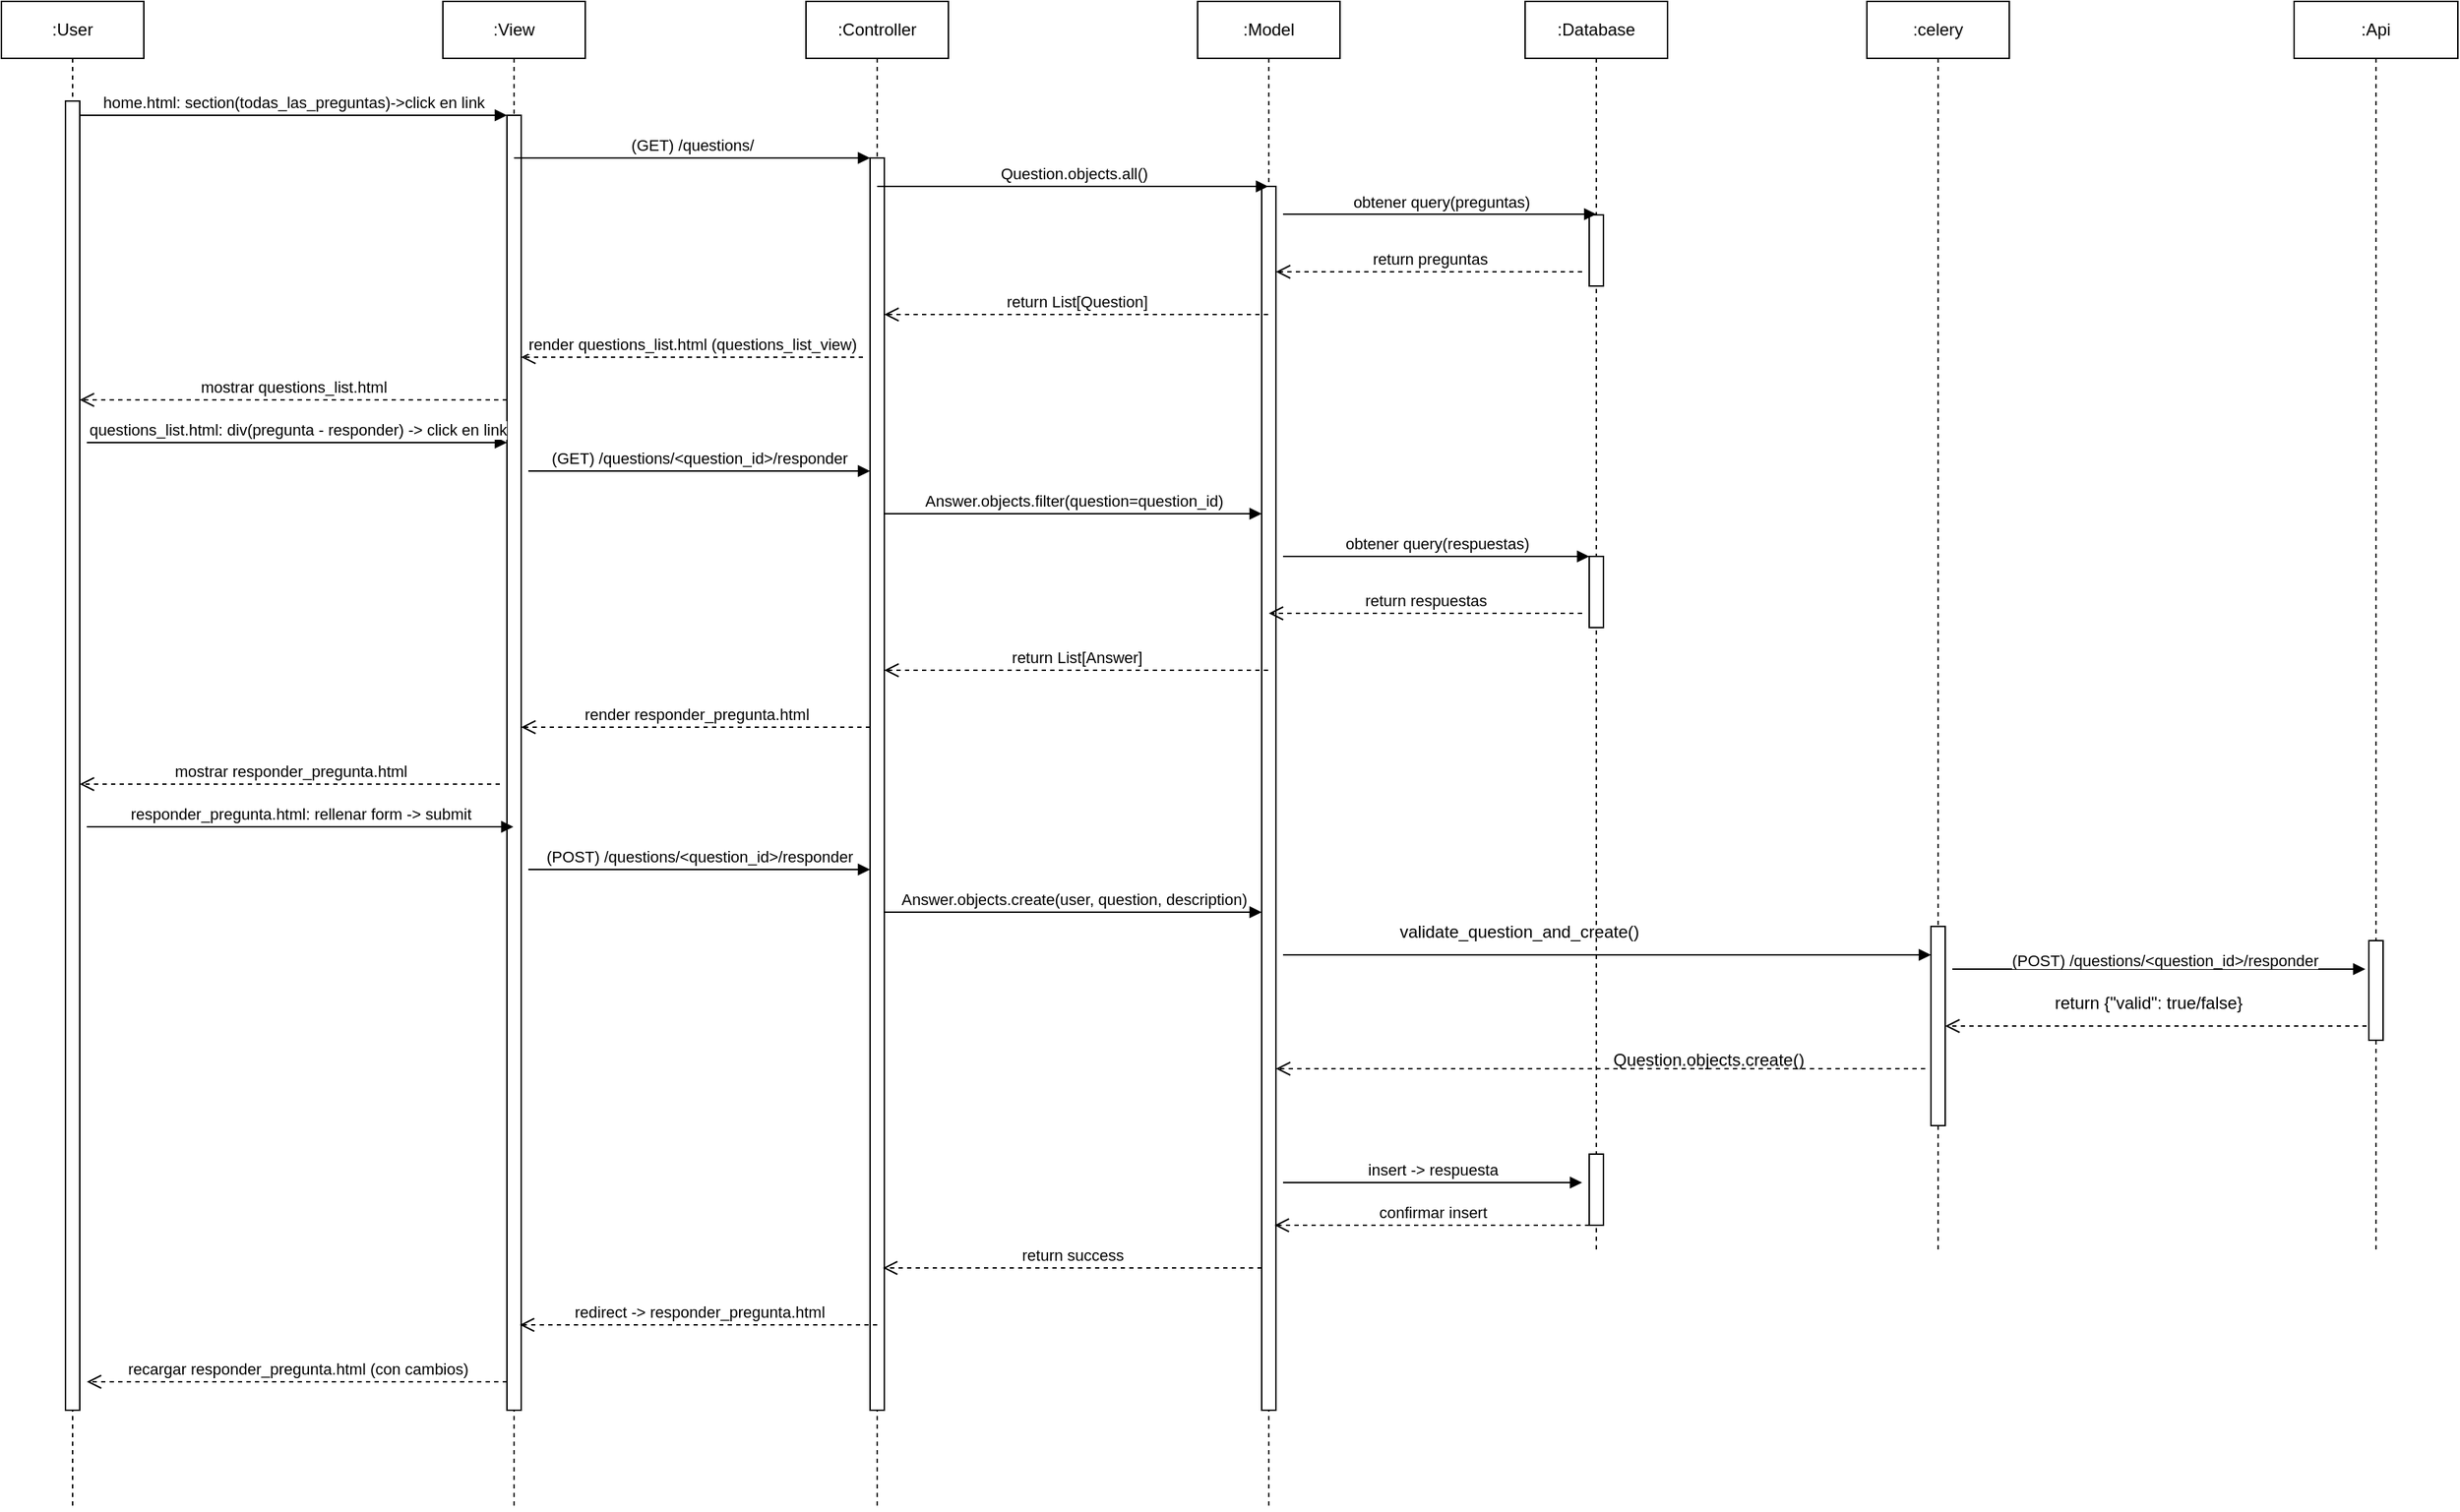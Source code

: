 <mxfile version="27.0.6">
  <diagram name="Página-1" id="xtpxufv4I2lZrzFv0naQ">
    <mxGraphModel dx="2249" dy="1097" grid="1" gridSize="10" guides="1" tooltips="1" connect="1" arrows="1" fold="1" page="1" pageScale="1" pageWidth="827" pageHeight="1169" math="0" shadow="0">
      <root>
        <mxCell id="0" />
        <mxCell id="1" parent="0" />
        <mxCell id="-VGtHprTKOnvLZ35lJGM-1" value=":User" style="shape=umlLifeline;perimeter=lifelinePerimeter;whiteSpace=wrap;html=1;container=0;dropTarget=0;collapsible=0;recursiveResize=0;outlineConnect=0;portConstraint=eastwest;newEdgeStyle={&quot;edgeStyle&quot;:&quot;elbowEdgeStyle&quot;,&quot;elbow&quot;:&quot;vertical&quot;,&quot;curved&quot;:0,&quot;rounded&quot;:0};" vertex="1" parent="1">
          <mxGeometry x="210" y="130" width="100" height="1060" as="geometry" />
        </mxCell>
        <mxCell id="-VGtHprTKOnvLZ35lJGM-2" value="" style="html=1;points=[];perimeter=orthogonalPerimeter;outlineConnect=0;targetShapes=umlLifeline;portConstraint=eastwest;newEdgeStyle={&quot;edgeStyle&quot;:&quot;elbowEdgeStyle&quot;,&quot;elbow&quot;:&quot;vertical&quot;,&quot;curved&quot;:0,&quot;rounded&quot;:0};" vertex="1" parent="-VGtHprTKOnvLZ35lJGM-1">
          <mxGeometry x="45" y="70" width="10" height="920" as="geometry" />
        </mxCell>
        <mxCell id="-VGtHprTKOnvLZ35lJGM-3" value=":View" style="shape=umlLifeline;perimeter=lifelinePerimeter;whiteSpace=wrap;html=1;container=0;dropTarget=0;collapsible=0;recursiveResize=0;outlineConnect=0;portConstraint=eastwest;newEdgeStyle={&quot;edgeStyle&quot;:&quot;elbowEdgeStyle&quot;,&quot;elbow&quot;:&quot;vertical&quot;,&quot;curved&quot;:0,&quot;rounded&quot;:0};" vertex="1" parent="1">
          <mxGeometry x="520" y="130" width="100" height="1060" as="geometry" />
        </mxCell>
        <mxCell id="-VGtHprTKOnvLZ35lJGM-4" value="" style="html=1;points=[];perimeter=orthogonalPerimeter;outlineConnect=0;targetShapes=umlLifeline;portConstraint=eastwest;newEdgeStyle={&quot;edgeStyle&quot;:&quot;elbowEdgeStyle&quot;,&quot;elbow&quot;:&quot;vertical&quot;,&quot;curved&quot;:0,&quot;rounded&quot;:0};" vertex="1" parent="-VGtHprTKOnvLZ35lJGM-3">
          <mxGeometry x="45" y="80" width="10" height="910" as="geometry" />
        </mxCell>
        <mxCell id="-VGtHprTKOnvLZ35lJGM-5" value="home.html: section(todas_las_preguntas)-&amp;gt;click en link" style="html=1;verticalAlign=bottom;endArrow=block;edgeStyle=elbowEdgeStyle;elbow=vertical;curved=0;rounded=0;" edge="1" parent="1" source="-VGtHprTKOnvLZ35lJGM-2" target="-VGtHprTKOnvLZ35lJGM-4">
          <mxGeometry relative="1" as="geometry">
            <mxPoint x="375" y="220" as="sourcePoint" />
            <Array as="points">
              <mxPoint x="360" y="210" />
            </Array>
          </mxGeometry>
        </mxCell>
        <mxCell id="-VGtHprTKOnvLZ35lJGM-6" value="mostrar questions_list.html" style="html=1;verticalAlign=bottom;endArrow=open;dashed=1;endSize=8;edgeStyle=elbowEdgeStyle;elbow=vertical;curved=0;rounded=0;" edge="1" parent="1" target="-VGtHprTKOnvLZ35lJGM-2">
          <mxGeometry relative="1" as="geometry">
            <mxPoint x="275" y="410" as="targetPoint" />
            <Array as="points">
              <mxPoint x="370" y="410" />
            </Array>
            <mxPoint x="565" y="410" as="sourcePoint" />
          </mxGeometry>
        </mxCell>
        <mxCell id="-VGtHprTKOnvLZ35lJGM-7" value=":Controller" style="shape=umlLifeline;perimeter=lifelinePerimeter;whiteSpace=wrap;html=1;container=0;dropTarget=0;collapsible=0;recursiveResize=0;outlineConnect=0;portConstraint=eastwest;newEdgeStyle={&quot;edgeStyle&quot;:&quot;elbowEdgeStyle&quot;,&quot;elbow&quot;:&quot;vertical&quot;,&quot;curved&quot;:0,&quot;rounded&quot;:0};" vertex="1" parent="1">
          <mxGeometry x="775" y="130" width="100" height="1060" as="geometry" />
        </mxCell>
        <mxCell id="-VGtHprTKOnvLZ35lJGM-8" value="" style="html=1;points=[];perimeter=orthogonalPerimeter;outlineConnect=0;targetShapes=umlLifeline;portConstraint=eastwest;newEdgeStyle={&quot;edgeStyle&quot;:&quot;elbowEdgeStyle&quot;,&quot;elbow&quot;:&quot;vertical&quot;,&quot;curved&quot;:0,&quot;rounded&quot;:0};" vertex="1" parent="-VGtHprTKOnvLZ35lJGM-7">
          <mxGeometry x="45" y="110" width="10" height="880" as="geometry" />
        </mxCell>
        <mxCell id="-VGtHprTKOnvLZ35lJGM-9" value=":Model" style="shape=umlLifeline;perimeter=lifelinePerimeter;whiteSpace=wrap;html=1;container=0;dropTarget=0;collapsible=0;recursiveResize=0;outlineConnect=0;portConstraint=eastwest;newEdgeStyle={&quot;edgeStyle&quot;:&quot;elbowEdgeStyle&quot;,&quot;elbow&quot;:&quot;vertical&quot;,&quot;curved&quot;:0,&quot;rounded&quot;:0};" vertex="1" parent="1">
          <mxGeometry x="1050" y="130" width="100" height="1060" as="geometry" />
        </mxCell>
        <mxCell id="-VGtHprTKOnvLZ35lJGM-10" value="" style="html=1;points=[];perimeter=orthogonalPerimeter;outlineConnect=0;targetShapes=umlLifeline;portConstraint=eastwest;newEdgeStyle={&quot;edgeStyle&quot;:&quot;elbowEdgeStyle&quot;,&quot;elbow&quot;:&quot;vertical&quot;,&quot;curved&quot;:0,&quot;rounded&quot;:0};" vertex="1" parent="-VGtHprTKOnvLZ35lJGM-9">
          <mxGeometry x="45" y="130" width="10" height="860" as="geometry" />
        </mxCell>
        <mxCell id="-VGtHprTKOnvLZ35lJGM-11" value=":Database" style="shape=umlLifeline;perimeter=lifelinePerimeter;whiteSpace=wrap;html=1;container=0;dropTarget=0;collapsible=0;recursiveResize=0;outlineConnect=0;portConstraint=eastwest;newEdgeStyle={&quot;edgeStyle&quot;:&quot;elbowEdgeStyle&quot;,&quot;elbow&quot;:&quot;vertical&quot;,&quot;curved&quot;:0,&quot;rounded&quot;:0};" vertex="1" parent="1">
          <mxGeometry x="1280" y="130" width="100" height="880" as="geometry" />
        </mxCell>
        <mxCell id="-VGtHprTKOnvLZ35lJGM-12" value="&lt;span style=&quot;color: rgba(0, 0, 0, 0); font-family: monospace; font-size: 0px; text-align: start;&quot;&gt;%3CmxGraphModel%3E%3Croot%3E%3CmxCell%20id%3D%220%22%2F%3E%3CmxCell%20id%3D%221%22%20parent%3D%220%22%2F%3E%3CmxCell%20id%3D%222%22%20value%3D%22return%22%20style%3D%22html%3D1%3BverticalAlign%3Dbottom%3BendArrow%3Dopen%3Bdashed%3D1%3BendSize%3D8%3BedgeStyle%3DelbowEdgeStyle%3Belbow%3Dvertical%3Bcurved%3D0%3Brounded%3D0%3B%22%20edge%3D%221%22%20parent%3D%221%22%3E%3CmxGeometry%20relative%3D%221%22%20as%3D%22geometry%22%3E%3CmxPoint%20x%3D%22760%22%20y%3D%22350%22%20as%3D%22targetPoint%22%2F%3E%3CArray%20as%3D%22points%22%3E%3CmxPoint%20x%3D%22855%22%20y%3D%22350%22%2F%3E%3C%2FArray%3E%3CmxPoint%20x%3D%221050%22%20y%3D%22350%22%20as%3D%22sourcePoint%22%2F%3E%3C%2FmxGeometry%3E%3C%2FmxCell%3E%3C%2Froot%3E%3C%2FmxGraphModel%3E&lt;/span&gt;" style="html=1;points=[];perimeter=orthogonalPerimeter;outlineConnect=0;targetShapes=umlLifeline;portConstraint=eastwest;newEdgeStyle={&quot;edgeStyle&quot;:&quot;elbowEdgeStyle&quot;,&quot;elbow&quot;:&quot;vertical&quot;,&quot;curved&quot;:0,&quot;rounded&quot;:0};" vertex="1" parent="-VGtHprTKOnvLZ35lJGM-11">
          <mxGeometry x="45" y="150" width="10" height="50" as="geometry" />
        </mxCell>
        <mxCell id="-VGtHprTKOnvLZ35lJGM-13" value="&lt;span style=&quot;color: rgba(0, 0, 0, 0); font-family: monospace; font-size: 0px; text-align: start;&quot;&gt;%3CmxGraphModel%3E%3Croot%3E%3CmxCell%20id%3D%220%22%2F%3E%3CmxCell%20id%3D%221%22%20parent%3D%220%22%2F%3E%3CmxCell%20id%3D%222%22%20value%3D%22return%22%20style%3D%22html%3D1%3BverticalAlign%3Dbottom%3BendArrow%3Dopen%3Bdashed%3D1%3BendSize%3D8%3BedgeStyle%3DelbowEdgeStyle%3Belbow%3Dvertical%3Bcurved%3D0%3Brounded%3D0%3B%22%20edge%3D%221%22%20parent%3D%221%22%3E%3CmxGeometry%20relative%3D%221%22%20as%3D%22geometry%22%3E%3CmxPoint%20x%3D%22760%22%20y%3D%22350%22%20as%3D%22targetPoint%22%2F%3E%3CArray%20as%3D%22points%22%3E%3CmxPoint%20x%3D%22855%22%20y%3D%22350%22%2F%3E%3C%2FArray%3E%3CmxPoint%20x%3D%221050%22%20y%3D%22350%22%20as%3D%22sourcePoint%22%2F%3E%3C%2FmxGeometry%3E%3C%2FmxCell%3E%3C%2Froot%3E%3C%2FmxGraphModel%3E&lt;/span&gt;" style="html=1;points=[];perimeter=orthogonalPerimeter;outlineConnect=0;targetShapes=umlLifeline;portConstraint=eastwest;newEdgeStyle={&quot;edgeStyle&quot;:&quot;elbowEdgeStyle&quot;,&quot;elbow&quot;:&quot;vertical&quot;,&quot;curved&quot;:0,&quot;rounded&quot;:0};" vertex="1" parent="-VGtHprTKOnvLZ35lJGM-11">
          <mxGeometry x="45" y="390" width="10" height="50" as="geometry" />
        </mxCell>
        <mxCell id="-VGtHprTKOnvLZ35lJGM-14" value="&lt;span style=&quot;color: rgba(0, 0, 0, 0); font-family: monospace; font-size: 0px; text-align: start;&quot;&gt;%3CmxGraphModel%3E%3Croot%3E%3CmxCell%20id%3D%220%22%2F%3E%3CmxCell%20id%3D%221%22%20parent%3D%220%22%2F%3E%3CmxCell%20id%3D%222%22%20value%3D%22return%22%20style%3D%22html%3D1%3BverticalAlign%3Dbottom%3BendArrow%3Dopen%3Bdashed%3D1%3BendSize%3D8%3BedgeStyle%3DelbowEdgeStyle%3Belbow%3Dvertical%3Bcurved%3D0%3Brounded%3D0%3B%22%20edge%3D%221%22%20parent%3D%221%22%3E%3CmxGeometry%20relative%3D%221%22%20as%3D%22geometry%22%3E%3CmxPoint%20x%3D%22760%22%20y%3D%22350%22%20as%3D%22targetPoint%22%2F%3E%3CArray%20as%3D%22points%22%3E%3CmxPoint%20x%3D%22855%22%20y%3D%22350%22%2F%3E%3C%2FArray%3E%3CmxPoint%20x%3D%221050%22%20y%3D%22350%22%20as%3D%22sourcePoint%22%2F%3E%3C%2FmxGeometry%3E%3C%2FmxCell%3E%3C%2Froot%3E%3C%2FmxGraphModel%3E&lt;/span&gt;" style="html=1;points=[];perimeter=orthogonalPerimeter;outlineConnect=0;targetShapes=umlLifeline;portConstraint=eastwest;newEdgeStyle={&quot;edgeStyle&quot;:&quot;elbowEdgeStyle&quot;,&quot;elbow&quot;:&quot;vertical&quot;,&quot;curved&quot;:0,&quot;rounded&quot;:0};" vertex="1" parent="-VGtHprTKOnvLZ35lJGM-11">
          <mxGeometry x="45" y="810" width="10" height="50" as="geometry" />
        </mxCell>
        <mxCell id="-VGtHprTKOnvLZ35lJGM-15" value="" style="html=1;verticalAlign=bottom;endArrow=block;edgeStyle=elbowEdgeStyle;elbow=horizontal;curved=0;rounded=0;" edge="1" parent="1" target="-VGtHprTKOnvLZ35lJGM-47">
          <mxGeometry relative="1" as="geometry">
            <mxPoint x="1110" y="800" as="sourcePoint" />
            <Array as="points">
              <mxPoint x="1195" y="800" />
            </Array>
            <mxPoint x="1510" y="800" as="targetPoint" />
          </mxGeometry>
        </mxCell>
        <mxCell id="-VGtHprTKOnvLZ35lJGM-16" value="(GET) /questions/" style="html=1;verticalAlign=bottom;endArrow=block;edgeStyle=elbowEdgeStyle;elbow=vertical;curved=0;rounded=0;" edge="1" parent="1" source="-VGtHprTKOnvLZ35lJGM-3" target="-VGtHprTKOnvLZ35lJGM-8">
          <mxGeometry relative="1" as="geometry">
            <mxPoint x="595" y="240" as="sourcePoint" />
            <Array as="points">
              <mxPoint x="650" y="240" />
            </Array>
            <mxPoint x="825" y="240" as="targetPoint" />
          </mxGeometry>
        </mxCell>
        <mxCell id="-VGtHprTKOnvLZ35lJGM-17" value="Question.objects.all()" style="html=1;verticalAlign=bottom;endArrow=block;edgeStyle=elbowEdgeStyle;elbow=vertical;curved=0;rounded=0;" edge="1" parent="1" target="-VGtHprTKOnvLZ35lJGM-9">
          <mxGeometry relative="1" as="geometry">
            <mxPoint x="825" y="260" as="sourcePoint" />
            <Array as="points">
              <mxPoint x="910" y="260" />
            </Array>
            <mxPoint x="1085" y="260" as="targetPoint" />
          </mxGeometry>
        </mxCell>
        <mxCell id="-VGtHprTKOnvLZ35lJGM-18" value="obtener query(preguntas)" style="html=1;verticalAlign=bottom;endArrow=block;edgeStyle=elbowEdgeStyle;elbow=vertical;curved=0;rounded=0;" edge="1" parent="1" target="-VGtHprTKOnvLZ35lJGM-12">
          <mxGeometry relative="1" as="geometry">
            <mxPoint x="1110" y="279.5" as="sourcePoint" />
            <Array as="points">
              <mxPoint x="1195" y="279.5" />
            </Array>
            <mxPoint x="1370" y="279.5" as="targetPoint" />
          </mxGeometry>
        </mxCell>
        <mxCell id="-VGtHprTKOnvLZ35lJGM-19" value="recargar responder_pregunta.html (con cambios)" style="html=1;verticalAlign=bottom;endArrow=open;dashed=1;endSize=8;edgeStyle=elbowEdgeStyle;elbow=vertical;curved=0;rounded=0;" edge="1" parent="1">
          <mxGeometry relative="1" as="geometry">
            <mxPoint x="270" y="1100" as="targetPoint" />
            <Array as="points">
              <mxPoint x="370" y="1100" />
            </Array>
            <mxPoint x="565" y="1100" as="sourcePoint" />
          </mxGeometry>
        </mxCell>
        <mxCell id="-VGtHprTKOnvLZ35lJGM-20" value="return preguntas" style="html=1;verticalAlign=bottom;endArrow=open;dashed=1;endSize=8;edgeStyle=elbowEdgeStyle;elbow=vertical;curved=0;rounded=0;" edge="1" parent="1" target="-VGtHprTKOnvLZ35lJGM-10">
          <mxGeometry relative="1" as="geometry">
            <mxPoint x="1030" y="320" as="targetPoint" />
            <Array as="points">
              <mxPoint x="1125" y="320" />
            </Array>
            <mxPoint x="1320" y="320" as="sourcePoint" />
          </mxGeometry>
        </mxCell>
        <mxCell id="-VGtHprTKOnvLZ35lJGM-21" value="return List[Question]" style="html=1;verticalAlign=bottom;endArrow=open;dashed=1;endSize=8;edgeStyle=elbowEdgeStyle;elbow=vertical;curved=0;rounded=0;" edge="1" parent="1" source="-VGtHprTKOnvLZ35lJGM-9" target="-VGtHprTKOnvLZ35lJGM-8">
          <mxGeometry relative="1" as="geometry">
            <mxPoint x="840" y="350" as="targetPoint" />
            <Array as="points">
              <mxPoint x="840" y="350" />
            </Array>
            <mxPoint x="1035" y="350" as="sourcePoint" />
          </mxGeometry>
        </mxCell>
        <mxCell id="-VGtHprTKOnvLZ35lJGM-22" value="render questions_list.html (questions_list_view)" style="html=1;verticalAlign=bottom;endArrow=open;dashed=1;endSize=8;edgeStyle=elbowEdgeStyle;elbow=vertical;curved=0;rounded=0;" edge="1" parent="1" target="-VGtHprTKOnvLZ35lJGM-4">
          <mxGeometry relative="1" as="geometry">
            <mxPoint x="590" y="380" as="targetPoint" />
            <Array as="points">
              <mxPoint x="620" y="380" />
            </Array>
            <mxPoint x="815" y="380" as="sourcePoint" />
          </mxGeometry>
        </mxCell>
        <mxCell id="-VGtHprTKOnvLZ35lJGM-23" value="questions_list.html: div(pregunta - responder) -&amp;gt; click en link" style="html=1;verticalAlign=bottom;endArrow=block;edgeStyle=elbowEdgeStyle;elbow=vertical;curved=0;rounded=0;" edge="1" parent="1" target="-VGtHprTKOnvLZ35lJGM-4">
          <mxGeometry relative="1" as="geometry">
            <mxPoint x="270" y="440" as="sourcePoint" />
            <Array as="points">
              <mxPoint x="355" y="440" />
            </Array>
            <mxPoint x="559.5" y="440" as="targetPoint" />
          </mxGeometry>
        </mxCell>
        <mxCell id="-VGtHprTKOnvLZ35lJGM-24" value="(GET) /questions/&amp;lt;question_id&amp;gt;/responder" style="html=1;verticalAlign=bottom;endArrow=block;edgeStyle=elbowEdgeStyle;elbow=vertical;curved=0;rounded=0;" edge="1" parent="1" target="-VGtHprTKOnvLZ35lJGM-8">
          <mxGeometry relative="1" as="geometry">
            <mxPoint x="580" y="460" as="sourcePoint" />
            <Array as="points">
              <mxPoint x="665" y="460" />
            </Array>
            <mxPoint x="840" y="460" as="targetPoint" />
          </mxGeometry>
        </mxCell>
        <mxCell id="-VGtHprTKOnvLZ35lJGM-25" value="Answer.objects.filter(question=question_id)" style="html=1;verticalAlign=bottom;endArrow=block;edgeStyle=elbowEdgeStyle;elbow=vertical;curved=0;rounded=0;" edge="1" parent="1" target="-VGtHprTKOnvLZ35lJGM-10">
          <mxGeometry relative="1" as="geometry">
            <mxPoint x="830" y="490" as="sourcePoint" />
            <Array as="points">
              <mxPoint x="915" y="490" />
            </Array>
            <mxPoint x="1090" y="490" as="targetPoint" />
          </mxGeometry>
        </mxCell>
        <mxCell id="-VGtHprTKOnvLZ35lJGM-26" value="obtener query(respuestas)" style="html=1;verticalAlign=bottom;endArrow=block;edgeStyle=elbowEdgeStyle;elbow=vertical;curved=0;rounded=0;" edge="1" parent="1">
          <mxGeometry relative="1" as="geometry">
            <mxPoint x="1110" y="520" as="sourcePoint" />
            <Array as="points">
              <mxPoint x="1195" y="520" />
            </Array>
            <mxPoint x="1325" y="520" as="targetPoint" />
          </mxGeometry>
        </mxCell>
        <mxCell id="-VGtHprTKOnvLZ35lJGM-27" value="return respuestas" style="html=1;verticalAlign=bottom;endArrow=open;dashed=1;endSize=8;edgeStyle=elbowEdgeStyle;elbow=vertical;curved=0;rounded=0;" edge="1" parent="1" target="-VGtHprTKOnvLZ35lJGM-9">
          <mxGeometry relative="1" as="geometry">
            <mxPoint x="1030" y="560" as="targetPoint" />
            <Array as="points">
              <mxPoint x="1125" y="560" />
            </Array>
            <mxPoint x="1320" y="560" as="sourcePoint" />
          </mxGeometry>
        </mxCell>
        <mxCell id="-VGtHprTKOnvLZ35lJGM-28" value="return List[Answer]" style="html=1;verticalAlign=bottom;endArrow=open;dashed=1;endSize=8;edgeStyle=elbowEdgeStyle;elbow=vertical;curved=0;rounded=0;" edge="1" parent="1" source="-VGtHprTKOnvLZ35lJGM-9" target="-VGtHprTKOnvLZ35lJGM-8">
          <mxGeometry relative="1" as="geometry">
            <mxPoint x="760" y="600" as="targetPoint" />
            <Array as="points">
              <mxPoint x="855" y="600" />
            </Array>
            <mxPoint x="1050" y="600" as="sourcePoint" />
          </mxGeometry>
        </mxCell>
        <mxCell id="-VGtHprTKOnvLZ35lJGM-29" value="render responder_pregunta.html" style="html=1;verticalAlign=bottom;endArrow=open;dashed=1;endSize=8;edgeStyle=elbowEdgeStyle;elbow=vertical;curved=0;rounded=0;" edge="1" parent="1" target="-VGtHprTKOnvLZ35lJGM-4">
          <mxGeometry relative="1" as="geometry">
            <mxPoint x="530" y="640" as="targetPoint" />
            <Array as="points">
              <mxPoint x="625" y="640" />
            </Array>
            <mxPoint x="820" y="640" as="sourcePoint" />
          </mxGeometry>
        </mxCell>
        <mxCell id="-VGtHprTKOnvLZ35lJGM-30" value="mostrar responder_pregunta.html" style="html=1;verticalAlign=bottom;endArrow=open;dashed=1;endSize=8;edgeStyle=elbowEdgeStyle;elbow=vertical;curved=0;rounded=0;" edge="1" parent="1" target="-VGtHprTKOnvLZ35lJGM-2">
          <mxGeometry relative="1" as="geometry">
            <mxPoint x="270" y="680" as="targetPoint" />
            <Array as="points">
              <mxPoint x="365" y="680" />
            </Array>
            <mxPoint x="560" y="680" as="sourcePoint" />
          </mxGeometry>
        </mxCell>
        <mxCell id="-VGtHprTKOnvLZ35lJGM-31" value="responder_pregunta.html: rellenar form -&amp;gt; submit" style="html=1;verticalAlign=bottom;endArrow=block;edgeStyle=elbowEdgeStyle;elbow=vertical;curved=0;rounded=0;" edge="1" parent="1" target="-VGtHprTKOnvLZ35lJGM-3">
          <mxGeometry relative="1" as="geometry">
            <mxPoint x="270" y="710" as="sourcePoint" />
            <Array as="points">
              <mxPoint x="355" y="710" />
            </Array>
            <mxPoint x="530" y="710" as="targetPoint" />
          </mxGeometry>
        </mxCell>
        <mxCell id="-VGtHprTKOnvLZ35lJGM-32" value="(POST) /questions/&amp;lt;question_id&amp;gt;/responder" style="html=1;verticalAlign=bottom;endArrow=block;edgeStyle=elbowEdgeStyle;elbow=vertical;curved=0;rounded=0;" edge="1" parent="1" target="-VGtHprTKOnvLZ35lJGM-8">
          <mxGeometry relative="1" as="geometry">
            <mxPoint x="580" y="740" as="sourcePoint" />
            <Array as="points">
              <mxPoint x="665" y="740" />
            </Array>
            <mxPoint x="840" y="740" as="targetPoint" />
            <mxPoint as="offset" />
          </mxGeometry>
        </mxCell>
        <mxCell id="-VGtHprTKOnvLZ35lJGM-33" value="Answer.objects.create(user, question, description)" style="html=1;verticalAlign=bottom;endArrow=block;edgeStyle=elbowEdgeStyle;elbow=vertical;curved=0;rounded=0;" edge="1" parent="1" target="-VGtHprTKOnvLZ35lJGM-10">
          <mxGeometry x="0.003" relative="1" as="geometry">
            <mxPoint x="830" y="770" as="sourcePoint" />
            <Array as="points">
              <mxPoint x="915" y="770" />
            </Array>
            <mxPoint x="1090" y="770" as="targetPoint" />
            <mxPoint as="offset" />
          </mxGeometry>
        </mxCell>
        <mxCell id="-VGtHprTKOnvLZ35lJGM-34" value="confirmar insert" style="html=1;verticalAlign=bottom;endArrow=open;dashed=1;endSize=8;edgeStyle=elbowEdgeStyle;elbow=vertical;curved=0;rounded=0;" edge="1" parent="1">
          <mxGeometry relative="1" as="geometry">
            <mxPoint x="1104.071" y="990" as="targetPoint" />
            <Array as="points">
              <mxPoint x="1130" y="990" />
            </Array>
            <mxPoint x="1325" y="990" as="sourcePoint" />
          </mxGeometry>
        </mxCell>
        <mxCell id="-VGtHprTKOnvLZ35lJGM-35" value="return success" style="html=1;verticalAlign=bottom;endArrow=open;dashed=1;endSize=8;edgeStyle=elbowEdgeStyle;elbow=vertical;curved=0;rounded=0;" edge="1" parent="1">
          <mxGeometry relative="1" as="geometry">
            <mxPoint x="829.071" y="1020" as="targetPoint" />
            <Array as="points">
              <mxPoint x="900" y="1020" />
            </Array>
            <mxPoint x="1095" y="1020" as="sourcePoint" />
          </mxGeometry>
        </mxCell>
        <mxCell id="-VGtHprTKOnvLZ35lJGM-36" value="redirect -&amp;gt; responder_pregunta.html" style="html=1;verticalAlign=bottom;endArrow=open;dashed=1;endSize=8;edgeStyle=elbowEdgeStyle;elbow=vertical;curved=0;rounded=0;" edge="1" parent="1">
          <mxGeometry relative="1" as="geometry">
            <mxPoint x="574.071" y="1060" as="targetPoint" />
            <Array as="points">
              <mxPoint x="630" y="1060" />
            </Array>
            <mxPoint x="825" y="1060" as="sourcePoint" />
          </mxGeometry>
        </mxCell>
        <mxCell id="-VGtHprTKOnvLZ35lJGM-37" value=":celery" style="shape=umlLifeline;perimeter=lifelinePerimeter;whiteSpace=wrap;html=1;container=0;dropTarget=0;collapsible=0;recursiveResize=0;outlineConnect=0;portConstraint=eastwest;newEdgeStyle={&quot;edgeStyle&quot;:&quot;elbowEdgeStyle&quot;,&quot;elbow&quot;:&quot;vertical&quot;,&quot;curved&quot;:0,&quot;rounded&quot;:0};" vertex="1" parent="1">
          <mxGeometry x="1520" y="130" width="100" height="880" as="geometry" />
        </mxCell>
        <mxCell id="-VGtHprTKOnvLZ35lJGM-47" value="&lt;span style=&quot;color: rgba(0, 0, 0, 0); font-family: monospace; font-size: 0px; text-align: start;&quot;&gt;%3CmxGraphModel%3E%3Croot%3E%3CmxCell%20id%3D%220%22%2F%3E%3CmxCell%20id%3D%221%22%20parent%3D%220%22%2F%3E%3CmxCell%20id%3D%222%22%20value%3D%22return%22%20style%3D%22html%3D1%3BverticalAlign%3Dbottom%3BendArrow%3Dopen%3Bdashed%3D1%3BendSize%3D8%3BedgeStyle%3DelbowEdgeStyle%3Belbow%3Dvertical%3Bcurved%3D0%3Brounded%3D0%3B%22%20edge%3D%221%22%20parent%3D%221%22%3E%3CmxGeometry%20relative%3D%221%22%20as%3D%22geometry%22%3E%3CmxPoint%20x%3D%22760%22%20y%3D%22350%22%20as%3D%22targetPoint%22%2F%3E%3CArray%20as%3D%22points%22%3E%3CmxPoint%20x%3D%22855%22%20y%3D%22350%22%2F%3E%3C%2FArray%3E%3CmxPoint%20x%3D%221050%22%20y%3D%22350%22%20as%3D%22sourcePoint%22%2F%3E%3C%2FmxGeometry%3E%3C%2FmxCell%3E%3C%2Froot%3E%3C%2FmxGraphModel%3E&lt;/span&gt;" style="html=1;points=[];perimeter=orthogonalPerimeter;outlineConnect=0;targetShapes=umlLifeline;portConstraint=eastwest;newEdgeStyle={&quot;edgeStyle&quot;:&quot;elbowEdgeStyle&quot;,&quot;elbow&quot;:&quot;vertical&quot;,&quot;curved&quot;:0,&quot;rounded&quot;:0};" vertex="1" parent="-VGtHprTKOnvLZ35lJGM-37">
          <mxGeometry x="45" y="650" width="10" height="140" as="geometry" />
        </mxCell>
        <mxCell id="-VGtHprTKOnvLZ35lJGM-41" value=":Api" style="shape=umlLifeline;perimeter=lifelinePerimeter;whiteSpace=wrap;html=1;container=0;dropTarget=0;collapsible=0;recursiveResize=0;outlineConnect=0;portConstraint=eastwest;newEdgeStyle={&quot;edgeStyle&quot;:&quot;elbowEdgeStyle&quot;,&quot;elbow&quot;:&quot;vertical&quot;,&quot;curved&quot;:0,&quot;rounded&quot;:0};" vertex="1" parent="1">
          <mxGeometry x="1820" y="130" width="115" height="880" as="geometry" />
        </mxCell>
        <mxCell id="-VGtHprTKOnvLZ35lJGM-54" value="&lt;span style=&quot;color: rgba(0, 0, 0, 0); font-family: monospace; font-size: 0px; text-align: start;&quot;&gt;%3CmxGraphModel%3E%3Croot%3E%3CmxCell%20id%3D%220%22%2F%3E%3CmxCell%20id%3D%221%22%20parent%3D%220%22%2F%3E%3CmxCell%20id%3D%222%22%20value%3D%22return%22%20style%3D%22html%3D1%3BverticalAlign%3Dbottom%3BendArrow%3Dopen%3Bdashed%3D1%3BendSize%3D8%3BedgeStyle%3DelbowEdgeStyle%3Belbow%3Dvertical%3Bcurved%3D0%3Brounded%3D0%3B%22%20edge%3D%221%22%20parent%3D%221%22%3E%3CmxGeometry%20relative%3D%221%22%20as%3D%22geometry%22%3E%3CmxPoint%20x%3D%22760%22%20y%3D%22350%22%20as%3D%22targetPoint%22%2F%3E%3CArray%20as%3D%22points%22%3E%3CmxPoint%20x%3D%22855%22%20y%3D%22350%22%2F%3E%3C%2FArray%3E%3CmxPoint%20x%3D%221050%22%20y%3D%22350%22%20as%3D%22sourcePoint%22%2F%3E%3C%2FmxGeometry%3E%3C%2FmxCell%3E%3C%2Froot%3E%3C%2FmxGraphModel%3E&lt;/span&gt;" style="html=1;points=[];perimeter=orthogonalPerimeter;outlineConnect=0;targetShapes=umlLifeline;portConstraint=eastwest;newEdgeStyle={&quot;edgeStyle&quot;:&quot;elbowEdgeStyle&quot;,&quot;elbow&quot;:&quot;vertical&quot;,&quot;curved&quot;:0,&quot;rounded&quot;:0};" vertex="1" parent="-VGtHprTKOnvLZ35lJGM-41">
          <mxGeometry x="52.5" y="660" width="10" height="70" as="geometry" />
        </mxCell>
        <mxCell id="-VGtHprTKOnvLZ35lJGM-46" value="insert -&amp;gt; respuesta" style="html=1;verticalAlign=bottom;endArrow=block;edgeStyle=elbowEdgeStyle;elbow=horizontal;curved=0;rounded=0;" edge="1" parent="1">
          <mxGeometry relative="1" as="geometry">
            <mxPoint x="1110" y="960" as="sourcePoint" />
            <Array as="points">
              <mxPoint x="1195" y="960" />
            </Array>
            <mxPoint x="1320" y="960" as="targetPoint" />
          </mxGeometry>
        </mxCell>
        <mxCell id="-VGtHprTKOnvLZ35lJGM-48" value="" style="html=1;verticalAlign=bottom;endArrow=block;edgeStyle=elbowEdgeStyle;elbow=horizontal;curved=0;rounded=0;" edge="1" parent="1">
          <mxGeometry relative="1" as="geometry">
            <mxPoint x="1580" y="810" as="sourcePoint" />
            <Array as="points">
              <mxPoint x="1665" y="810" />
            </Array>
            <mxPoint x="1870" y="810" as="targetPoint" />
          </mxGeometry>
        </mxCell>
        <mxCell id="-VGtHprTKOnvLZ35lJGM-55" value="return {&quot;valid&quot;: true/false}" style="text;whiteSpace=wrap;" vertex="1" parent="1">
          <mxGeometry x="1650" y="820" width="170" height="20" as="geometry" />
        </mxCell>
        <mxCell id="-VGtHprTKOnvLZ35lJGM-58" value="" style="html=1;verticalAlign=bottom;endArrow=open;dashed=1;endSize=8;edgeStyle=elbowEdgeStyle;elbow=vertical;curved=0;rounded=0;" edge="1" parent="1" target="-VGtHprTKOnvLZ35lJGM-47">
          <mxGeometry relative="1" as="geometry">
            <mxPoint x="1590" y="850" as="targetPoint" />
            <Array as="points">
              <mxPoint x="1675.929" y="850" />
            </Array>
            <mxPoint x="1870.929" y="850" as="sourcePoint" />
          </mxGeometry>
        </mxCell>
        <mxCell id="-VGtHprTKOnvLZ35lJGM-59" value="" style="html=1;verticalAlign=bottom;endArrow=open;dashed=1;endSize=8;edgeStyle=elbowEdgeStyle;elbow=vertical;curved=0;rounded=0;" edge="1" parent="1" target="-VGtHprTKOnvLZ35lJGM-10">
          <mxGeometry relative="1" as="geometry">
            <mxPoint x="1340" y="880" as="targetPoint" />
            <Array as="points">
              <mxPoint x="1365.929" y="880" />
            </Array>
            <mxPoint x="1560.929" y="880" as="sourcePoint" />
          </mxGeometry>
        </mxCell>
        <UserObject label="Question.objects.create()" id="-VGtHprTKOnvLZ35lJGM-60">
          <mxCell style="text;whiteSpace=wrap;" vertex="1" parent="1">
            <mxGeometry x="1340" y="860" width="160" height="20" as="geometry" />
          </mxCell>
        </UserObject>
        <mxCell id="-VGtHprTKOnvLZ35lJGM-61" value="validate_question_and_create()" style="text;whiteSpace=wrap;" vertex="1" parent="1">
          <mxGeometry x="1190" y="770" width="330" height="40" as="geometry" />
        </mxCell>
        <mxCell id="-VGtHprTKOnvLZ35lJGM-63" value="&lt;span style=&quot;color: rgb(0, 0, 0); font-family: Helvetica; font-size: 11px; font-style: normal; font-variant-ligatures: normal; font-variant-caps: normal; font-weight: 400; letter-spacing: normal; orphans: 2; text-align: center; text-indent: 0px; text-transform: none; widows: 2; word-spacing: 0px; -webkit-text-stroke-width: 0px; white-space: nowrap; background-color: rgb(255, 255, 255); text-decoration-thickness: initial; text-decoration-style: initial; text-decoration-color: initial; display: inline !important; float: none;&quot;&gt;(POST) /questions/&amp;lt;question_id&amp;gt;/responder&lt;/span&gt;" style="text;whiteSpace=wrap;html=1;" vertex="1" parent="1">
          <mxGeometry x="1620" y="790" width="250" height="40" as="geometry" />
        </mxCell>
      </root>
    </mxGraphModel>
  </diagram>
</mxfile>

